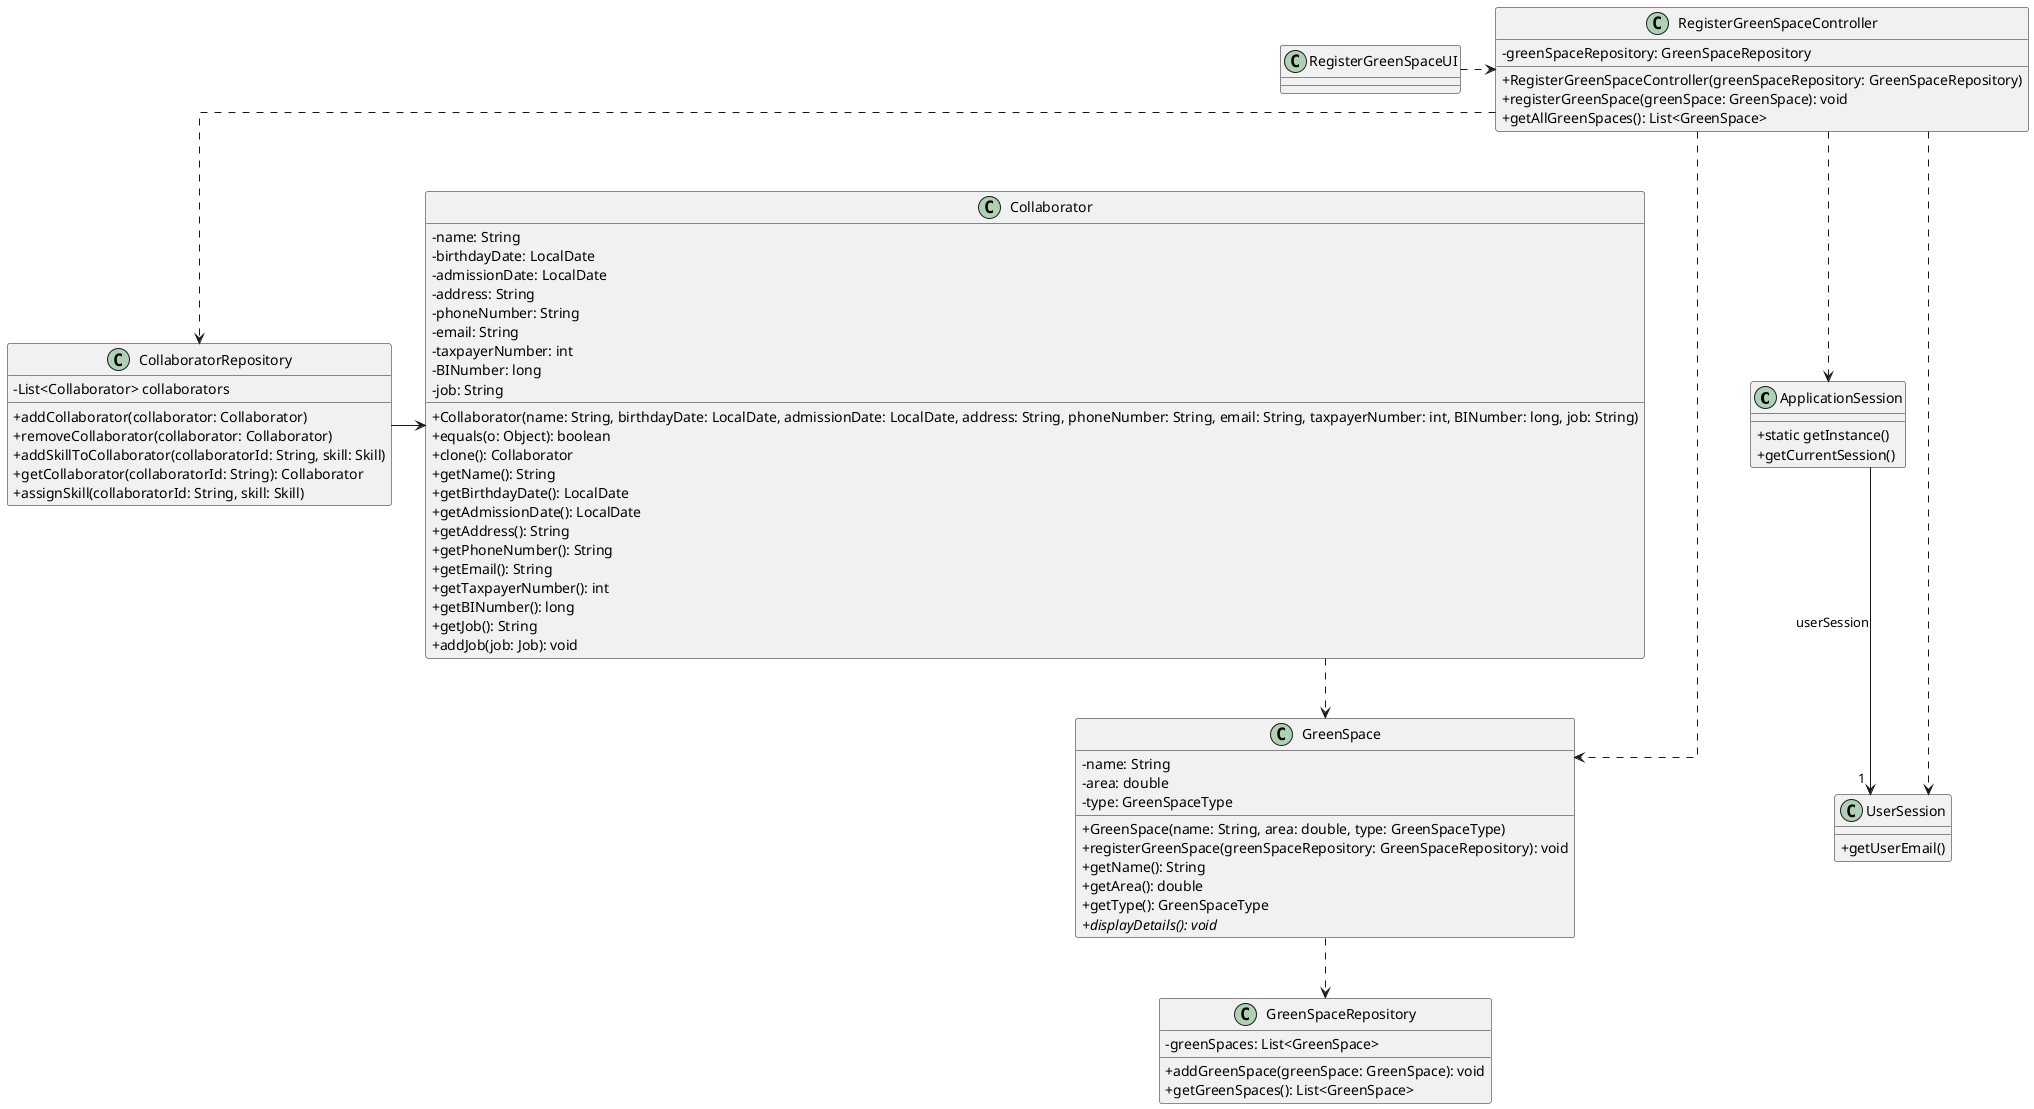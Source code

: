 @startuml
'skinparam monochrome true
skinparam packageStyle rectangle
skinparam shadowing false
skinparam linetype polyline
skinparam linetype ortho
skinparam classAttributeIconSize 0

class ApplicationSession
{
    + static getInstance()
    + getCurrentSession()
}

class UserSession
{
    + getUserEmail()
}

class GreenSpace {
    - name: String
    - area: double
    - type: GreenSpaceType
    + GreenSpace(name: String, area: double, type: GreenSpaceType)
    + registerGreenSpace(greenSpaceRepository: GreenSpaceRepository): void
    + getName(): String
    + getArea(): double
    + getType(): GreenSpaceType
    {abstract} + displayDetails(): void
}

class Collaborator {
    - name: String
    - birthdayDate: LocalDate
    - admissionDate: LocalDate
    - address: String
    - phoneNumber: String
    - email: String
    - taxpayerNumber: int
    - BINumber: long
    - job: String
    + Collaborator(name: String, birthdayDate: LocalDate, admissionDate: LocalDate, address: String, phoneNumber: String, email: String, taxpayerNumber: int, BINumber: long, job: String)
    + equals(o: Object): boolean
    + clone(): Collaborator
    + getName(): String
    + getBirthdayDate(): LocalDate
    + getAdmissionDate(): LocalDate
    + getAddress(): String
    + getPhoneNumber(): String
    + getEmail(): String
    + getTaxpayerNumber(): int
    + getBINumber(): long
    + getJob(): String
    + addJob(job: Job): void
}

class CollaboratorRepository {
    - List<Collaborator> collaborators
    + addCollaborator(collaborator: Collaborator)
    + removeCollaborator(collaborator: Collaborator)
    + addSkillToCollaborator(collaboratorId: String, skill: Skill)
    + getCollaborator(collaboratorId: String): Collaborator
    + assignSkill(collaboratorId: String, skill: Skill)
}

class GreenSpaceRepository {
    - greenSpaces: List<GreenSpace>
    + addGreenSpace(greenSpace: GreenSpace): void
    + getGreenSpaces(): List<GreenSpace>
}

class RegisterGreenSpaceController {
    - greenSpaceRepository: GreenSpaceRepository
    + RegisterGreenSpaceController(greenSpaceRepository: GreenSpaceRepository)
    + registerGreenSpace(greenSpace: GreenSpace): void
    + getAllGreenSpaces(): List<GreenSpace>
}

ApplicationSession --> "1" UserSession : userSession
RegisterGreenSpaceController ..> ApplicationSession
RegisterGreenSpaceController ..> UserSession
RegisterGreenSpaceUI .> RegisterGreenSpaceController
RegisterGreenSpaceController ..> CollaboratorRepository

CollaboratorRepository-> Collaborator
Collaborator ..> GreenSpace
RegisterGreenSpaceController ..> GreenSpace
GreenSpace ..> GreenSpaceRepository

@enduml